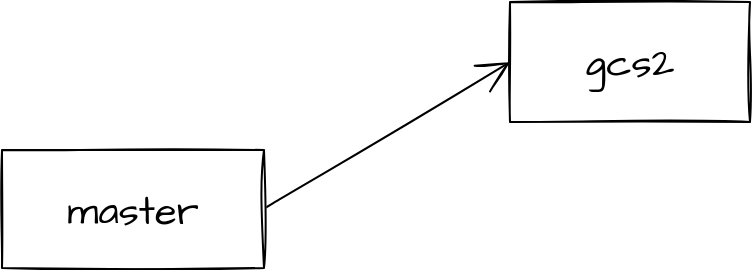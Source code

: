 <mxfile version="20.2.3" type="github">
  <diagram id="RMPr3PsErCVxmdEG_E83" name="第 1 页">
    <mxGraphModel dx="1806" dy="721" grid="0" gridSize="10" guides="1" tooltips="1" connect="1" arrows="1" fold="1" page="0" pageScale="1" pageWidth="1654" pageHeight="2336" math="0" shadow="0">
      <root>
        <mxCell id="0" />
        <mxCell id="1" parent="0" />
        <mxCell id="TF-1Chpxk26nj2nu0M67-3" style="edgeStyle=none;curved=1;rounded=0;sketch=1;hachureGap=4;orthogonalLoop=1;jettySize=auto;html=1;exitX=1;exitY=0.5;exitDx=0;exitDy=0;entryX=0;entryY=0.5;entryDx=0;entryDy=0;fontFamily=Architects Daughter;fontSource=https%3A%2F%2Ffonts.googleapis.com%2Fcss%3Ffamily%3DArchitects%2BDaughter;fontSize=16;endArrow=open;startSize=14;endSize=14;sourcePerimeterSpacing=8;targetPerimeterSpacing=8;" edge="1" parent="1" source="TF-1Chpxk26nj2nu0M67-1" target="TF-1Chpxk26nj2nu0M67-2">
          <mxGeometry relative="1" as="geometry" />
        </mxCell>
        <mxCell id="TF-1Chpxk26nj2nu0M67-1" value="master" style="rounded=0;whiteSpace=wrap;html=1;sketch=1;hachureGap=4;fontFamily=Architects Daughter;fontSource=https%3A%2F%2Ffonts.googleapis.com%2Fcss%3Ffamily%3DArchitects%2BDaughter;fontSize=20;" vertex="1" parent="1">
          <mxGeometry x="-247" y="105" width="131" height="59" as="geometry" />
        </mxCell>
        <mxCell id="TF-1Chpxk26nj2nu0M67-2" value="gcs2&lt;br&gt;" style="rounded=0;whiteSpace=wrap;html=1;sketch=1;hachureGap=4;fontFamily=Architects Daughter;fontSource=https%3A%2F%2Ffonts.googleapis.com%2Fcss%3Ffamily%3DArchitects%2BDaughter;fontSize=20;" vertex="1" parent="1">
          <mxGeometry x="7" y="31" width="120" height="60" as="geometry" />
        </mxCell>
      </root>
    </mxGraphModel>
  </diagram>
</mxfile>
